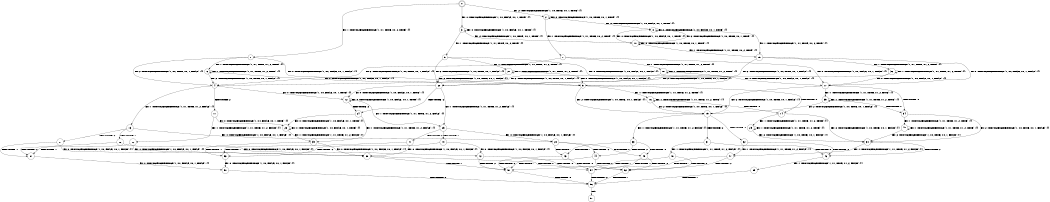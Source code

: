 digraph BCG {
size = "7, 10.5";
center = TRUE;
node [shape = circle];
0 [peripheries = 2];
0 -> 1 [label = "EX !1 !ATOMIC_EXCH_BRANCH (1, +1, TRUE, +0, 2, TRUE) !{}"];
0 -> 2 [label = "EX !2 !ATOMIC_EXCH_BRANCH (1, +0, TRUE, +0, 1, TRUE) !{}"];
0 -> 3 [label = "EX !0 !ATOMIC_EXCH_BRANCH (1, +0, FALSE, +0, 1, TRUE) !{}"];
1 -> 4 [label = "EX !2 !ATOMIC_EXCH_BRANCH (1, +0, TRUE, +0, 1, FALSE) !{}"];
1 -> 5 [label = "EX !0 !ATOMIC_EXCH_BRANCH (1, +0, FALSE, +0, 1, FALSE) !{}"];
1 -> 6 [label = "EX !1 !ATOMIC_EXCH_BRANCH (1, +1, TRUE, +1, 2, TRUE) !{}"];
2 -> 7 [label = "EX !1 !ATOMIC_EXCH_BRANCH (1, +1, TRUE, +0, 2, TRUE) !{}"];
2 -> 8 [label = "EX !0 !ATOMIC_EXCH_BRANCH (1, +0, FALSE, +0, 1, TRUE) !{}"];
2 -> 2 [label = "EX !2 !ATOMIC_EXCH_BRANCH (1, +0, TRUE, +0, 1, TRUE) !{}"];
3 -> 9 [label = "EX !1 !ATOMIC_EXCH_BRANCH (1, +1, TRUE, +0, 2, TRUE) !{}"];
3 -> 10 [label = "EX !2 !ATOMIC_EXCH_BRANCH (1, +0, TRUE, +0, 1, TRUE) !{}"];
3 -> 3 [label = "EX !0 !ATOMIC_EXCH_BRANCH (1, +0, FALSE, +0, 1, TRUE) !{}"];
4 -> 11 [label = "TERMINATE !2"];
4 -> 12 [label = "EX !0 !ATOMIC_EXCH_BRANCH (1, +0, FALSE, +0, 1, TRUE) !{}"];
4 -> 13 [label = "EX !1 !ATOMIC_EXCH_BRANCH (1, +1, TRUE, +1, 2, FALSE) !{}"];
5 -> 14 [label = "TERMINATE !0"];
5 -> 15 [label = "EX !2 !ATOMIC_EXCH_BRANCH (1, +0, TRUE, +0, 1, FALSE) !{}"];
5 -> 16 [label = "EX !1 !ATOMIC_EXCH_BRANCH (1, +1, TRUE, +1, 2, TRUE) !{}"];
6 -> 4 [label = "EX !2 !ATOMIC_EXCH_BRANCH (1, +0, TRUE, +0, 1, FALSE) !{}"];
6 -> 5 [label = "EX !0 !ATOMIC_EXCH_BRANCH (1, +0, FALSE, +0, 1, FALSE) !{}"];
6 -> 6 [label = "EX !1 !ATOMIC_EXCH_BRANCH (1, +1, TRUE, +1, 2, TRUE) !{}"];
7 -> 17 [label = "EX !0 !ATOMIC_EXCH_BRANCH (1, +0, FALSE, +0, 1, FALSE) !{}"];
7 -> 4 [label = "EX !2 !ATOMIC_EXCH_BRANCH (1, +0, TRUE, +0, 1, FALSE) !{}"];
7 -> 18 [label = "EX !1 !ATOMIC_EXCH_BRANCH (1, +1, TRUE, +1, 2, TRUE) !{}"];
8 -> 19 [label = "EX !1 !ATOMIC_EXCH_BRANCH (1, +1, TRUE, +0, 2, TRUE) !{}"];
8 -> 10 [label = "EX !2 !ATOMIC_EXCH_BRANCH (1, +0, TRUE, +0, 1, TRUE) !{}"];
8 -> 8 [label = "EX !0 !ATOMIC_EXCH_BRANCH (1, +0, FALSE, +0, 1, TRUE) !{}"];
9 -> 20 [label = "EX !2 !ATOMIC_EXCH_BRANCH (1, +0, TRUE, +0, 1, FALSE) !{}"];
9 -> 21 [label = "EX !1 !ATOMIC_EXCH_BRANCH (1, +1, TRUE, +1, 2, TRUE) !{}"];
9 -> 5 [label = "EX !0 !ATOMIC_EXCH_BRANCH (1, +0, FALSE, +0, 1, FALSE) !{}"];
10 -> 19 [label = "EX !1 !ATOMIC_EXCH_BRANCH (1, +1, TRUE, +0, 2, TRUE) !{}"];
10 -> 10 [label = "EX !2 !ATOMIC_EXCH_BRANCH (1, +0, TRUE, +0, 1, TRUE) !{}"];
10 -> 8 [label = "EX !0 !ATOMIC_EXCH_BRANCH (1, +0, FALSE, +0, 1, TRUE) !{}"];
11 -> 22 [label = "EX !1 !ATOMIC_EXCH_BRANCH (1, +1, TRUE, +1, 2, FALSE) !{}"];
11 -> 23 [label = "EX !0 !ATOMIC_EXCH_BRANCH (1, +0, FALSE, +0, 1, TRUE) !{}"];
12 -> 24 [label = "TERMINATE !2"];
12 -> 25 [label = "EX !1 !ATOMIC_EXCH_BRANCH (1, +1, TRUE, +1, 2, FALSE) !{}"];
12 -> 12 [label = "EX !0 !ATOMIC_EXCH_BRANCH (1, +0, FALSE, +0, 1, TRUE) !{}"];
13 -> 26 [label = "TERMINATE !1"];
13 -> 27 [label = "TERMINATE !2"];
13 -> 28 [label = "EX !0 !ATOMIC_EXCH_BRANCH (1, +0, FALSE, +0, 1, FALSE) !{}"];
14 -> 29 [label = "EX !1 !ATOMIC_EXCH_BRANCH (1, +1, TRUE, +1, 2, TRUE) !{}"];
14 -> 30 [label = "EX !2 !ATOMIC_EXCH_BRANCH (1, +0, TRUE, +0, 1, FALSE) !{}"];
15 -> 31 [label = "TERMINATE !2"];
15 -> 32 [label = "TERMINATE !0"];
15 -> 33 [label = "EX !1 !ATOMIC_EXCH_BRANCH (1, +1, TRUE, +1, 2, FALSE) !{}"];
16 -> 14 [label = "TERMINATE !0"];
16 -> 15 [label = "EX !2 !ATOMIC_EXCH_BRANCH (1, +0, TRUE, +0, 1, FALSE) !{}"];
16 -> 16 [label = "EX !1 !ATOMIC_EXCH_BRANCH (1, +1, TRUE, +1, 2, TRUE) !{}"];
17 -> 34 [label = "TERMINATE !0"];
17 -> 15 [label = "EX !2 !ATOMIC_EXCH_BRANCH (1, +0, TRUE, +0, 1, FALSE) !{}"];
17 -> 35 [label = "EX !1 !ATOMIC_EXCH_BRANCH (1, +1, TRUE, +1, 2, TRUE) !{}"];
18 -> 17 [label = "EX !0 !ATOMIC_EXCH_BRANCH (1, +0, FALSE, +0, 1, FALSE) !{}"];
18 -> 4 [label = "EX !2 !ATOMIC_EXCH_BRANCH (1, +0, TRUE, +0, 1, FALSE) !{}"];
18 -> 18 [label = "EX !1 !ATOMIC_EXCH_BRANCH (1, +1, TRUE, +1, 2, TRUE) !{}"];
19 -> 20 [label = "EX !2 !ATOMIC_EXCH_BRANCH (1, +0, TRUE, +0, 1, FALSE) !{}"];
19 -> 36 [label = "EX !1 !ATOMIC_EXCH_BRANCH (1, +1, TRUE, +1, 2, TRUE) !{}"];
19 -> 17 [label = "EX !0 !ATOMIC_EXCH_BRANCH (1, +0, FALSE, +0, 1, FALSE) !{}"];
20 -> 24 [label = "TERMINATE !2"];
20 -> 25 [label = "EX !1 !ATOMIC_EXCH_BRANCH (1, +1, TRUE, +1, 2, FALSE) !{}"];
20 -> 12 [label = "EX !0 !ATOMIC_EXCH_BRANCH (1, +0, FALSE, +0, 1, TRUE) !{}"];
21 -> 20 [label = "EX !2 !ATOMIC_EXCH_BRANCH (1, +0, TRUE, +0, 1, FALSE) !{}"];
21 -> 21 [label = "EX !1 !ATOMIC_EXCH_BRANCH (1, +1, TRUE, +1, 2, TRUE) !{}"];
21 -> 5 [label = "EX !0 !ATOMIC_EXCH_BRANCH (1, +0, FALSE, +0, 1, FALSE) !{}"];
22 -> 37 [label = "TERMINATE !1"];
22 -> 38 [label = "EX !0 !ATOMIC_EXCH_BRANCH (1, +0, FALSE, +0, 1, FALSE) !{}"];
23 -> 39 [label = "EX !1 !ATOMIC_EXCH_BRANCH (1, +1, TRUE, +1, 2, FALSE) !{}"];
23 -> 23 [label = "EX !0 !ATOMIC_EXCH_BRANCH (1, +0, FALSE, +0, 1, TRUE) !{}"];
24 -> 39 [label = "EX !1 !ATOMIC_EXCH_BRANCH (1, +1, TRUE, +1, 2, FALSE) !{}"];
24 -> 23 [label = "EX !0 !ATOMIC_EXCH_BRANCH (1, +0, FALSE, +0, 1, TRUE) !{}"];
25 -> 40 [label = "TERMINATE !1"];
25 -> 41 [label = "TERMINATE !2"];
25 -> 28 [label = "EX !0 !ATOMIC_EXCH_BRANCH (1, +0, FALSE, +0, 1, FALSE) !{}"];
26 -> 37 [label = "TERMINATE !2"];
26 -> 42 [label = "EX !0 !ATOMIC_EXCH_BRANCH (1, +0, FALSE, +0, 1, FALSE) !{}"];
27 -> 37 [label = "TERMINATE !1"];
27 -> 38 [label = "EX !0 !ATOMIC_EXCH_BRANCH (1, +0, FALSE, +0, 1, FALSE) !{}"];
28 -> 43 [label = "TERMINATE !1"];
28 -> 44 [label = "TERMINATE !2"];
28 -> 45 [label = "TERMINATE !0"];
29 -> 30 [label = "EX !2 !ATOMIC_EXCH_BRANCH (1, +0, TRUE, +0, 1, FALSE) !{}"];
29 -> 29 [label = "EX !1 !ATOMIC_EXCH_BRANCH (1, +1, TRUE, +1, 2, TRUE) !{}"];
30 -> 46 [label = "TERMINATE !2"];
30 -> 47 [label = "EX !1 !ATOMIC_EXCH_BRANCH (1, +1, TRUE, +1, 2, FALSE) !{}"];
31 -> 48 [label = "EX !1 !ATOMIC_EXCH_BRANCH (1, +1, TRUE, +1, 2, FALSE) !{}"];
31 -> 46 [label = "TERMINATE !0"];
32 -> 47 [label = "EX !1 !ATOMIC_EXCH_BRANCH (1, +1, TRUE, +1, 2, FALSE) !{}"];
32 -> 46 [label = "TERMINATE !2"];
33 -> 43 [label = "TERMINATE !1"];
33 -> 44 [label = "TERMINATE !2"];
33 -> 45 [label = "TERMINATE !0"];
34 -> 30 [label = "EX !2 !ATOMIC_EXCH_BRANCH (1, +0, TRUE, +0, 1, FALSE) !{}"];
34 -> 49 [label = "EX !1 !ATOMIC_EXCH_BRANCH (1, +1, TRUE, +1, 2, TRUE) !{}"];
35 -> 34 [label = "TERMINATE !0"];
35 -> 15 [label = "EX !2 !ATOMIC_EXCH_BRANCH (1, +0, TRUE, +0, 1, FALSE) !{}"];
35 -> 35 [label = "EX !1 !ATOMIC_EXCH_BRANCH (1, +1, TRUE, +1, 2, TRUE) !{}"];
36 -> 20 [label = "EX !2 !ATOMIC_EXCH_BRANCH (1, +0, TRUE, +0, 1, FALSE) !{}"];
36 -> 36 [label = "EX !1 !ATOMIC_EXCH_BRANCH (1, +1, TRUE, +1, 2, TRUE) !{}"];
36 -> 17 [label = "EX !0 !ATOMIC_EXCH_BRANCH (1, +0, FALSE, +0, 1, FALSE) !{}"];
37 -> 50 [label = "EX !0 !ATOMIC_EXCH_BRANCH (1, +0, FALSE, +0, 1, FALSE) !{}"];
38 -> 51 [label = "TERMINATE !1"];
38 -> 52 [label = "TERMINATE !0"];
39 -> 53 [label = "TERMINATE !1"];
39 -> 38 [label = "EX !0 !ATOMIC_EXCH_BRANCH (1, +0, FALSE, +0, 1, FALSE) !{}"];
40 -> 42 [label = "EX !0 !ATOMIC_EXCH_BRANCH (1, +0, FALSE, +0, 1, FALSE) !{}"];
40 -> 53 [label = "TERMINATE !2"];
41 -> 38 [label = "EX !0 !ATOMIC_EXCH_BRANCH (1, +0, FALSE, +0, 1, FALSE) !{}"];
41 -> 53 [label = "TERMINATE !1"];
42 -> 51 [label = "TERMINATE !2"];
42 -> 54 [label = "TERMINATE !0"];
43 -> 51 [label = "TERMINATE !2"];
43 -> 54 [label = "TERMINATE !0"];
44 -> 51 [label = "TERMINATE !1"];
44 -> 52 [label = "TERMINATE !0"];
45 -> 54 [label = "TERMINATE !1"];
45 -> 52 [label = "TERMINATE !2"];
46 -> 55 [label = "EX !1 !ATOMIC_EXCH_BRANCH (1, +1, TRUE, +1, 2, FALSE) !{}"];
47 -> 54 [label = "TERMINATE !1"];
47 -> 52 [label = "TERMINATE !2"];
48 -> 51 [label = "TERMINATE !1"];
48 -> 52 [label = "TERMINATE !0"];
49 -> 30 [label = "EX !2 !ATOMIC_EXCH_BRANCH (1, +0, TRUE, +0, 1, FALSE) !{}"];
49 -> 49 [label = "EX !1 !ATOMIC_EXCH_BRANCH (1, +1, TRUE, +1, 2, TRUE) !{}"];
50 -> 56 [label = "TERMINATE !0"];
51 -> 56 [label = "TERMINATE !0"];
52 -> 56 [label = "TERMINATE !1"];
53 -> 50 [label = "EX !0 !ATOMIC_EXCH_BRANCH (1, +0, FALSE, +0, 1, FALSE) !{}"];
54 -> 56 [label = "TERMINATE !2"];
55 -> 56 [label = "TERMINATE !1"];
56 -> 57 [label = "exit"];
}
